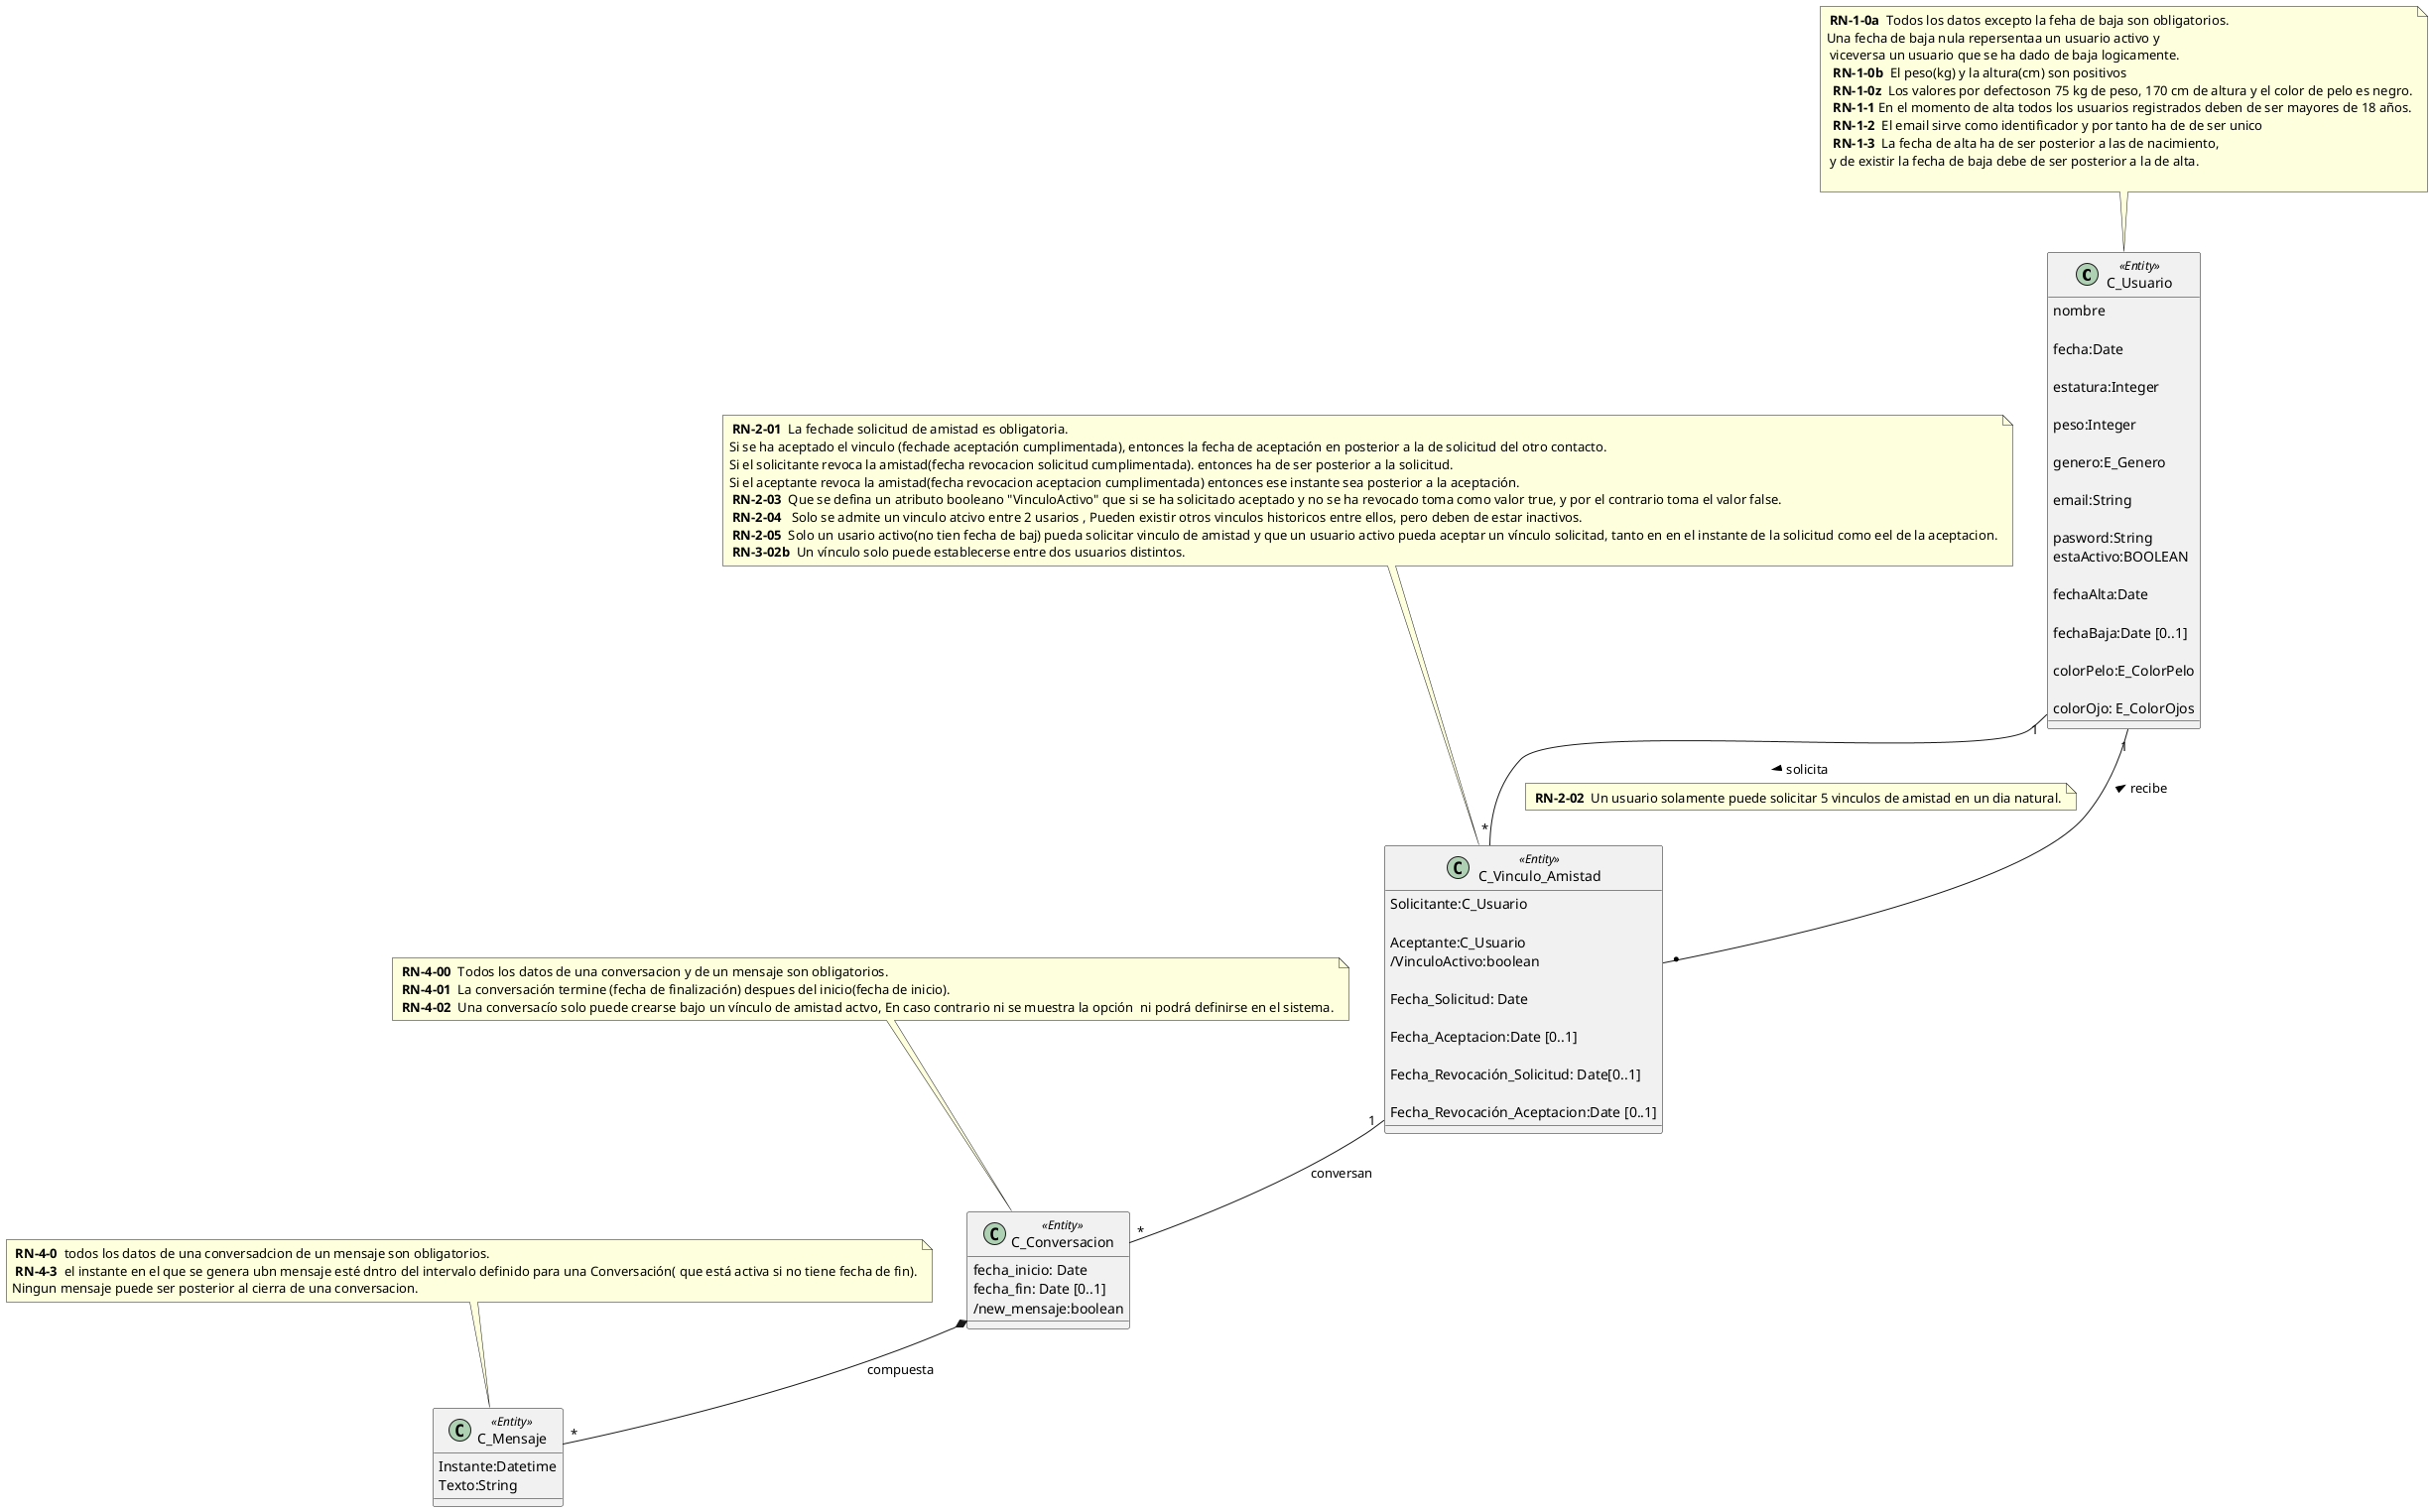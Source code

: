@startuml
/'la autora es imane Alouane'/
class C_Usuario<<Entity>>{ 

nombre 

fecha:Date

estatura:Integer  

peso:Integer 

genero:E_Genero 

email:String  

pasword:String 
estaActivo:BOOLEAN

fechaAlta:Date 

fechaBaja:Date [0..1] 

colorPelo:E_ColorPelo 

colorOjo: E_ColorOjos 

} 
class C_Conversacion<<Entity>>{ 
/'
se deducen de la asociacion , así que no hace falta ponerlos 
Participante1:C_Usuario 

Participante2:C_Usuario 
'/

fecha_inicio: Date 
fecha_fin: Date [0..1] 
/new_mensaje:boolean 

} 
class C_Mensaje<<Entity>>{ 


 Instante:Datetime
/'
igualr que con conversaciones, creo que no hacen falta
emisor:C_Usuario
receptor:C_Usuario
'/
Texto:String 

     

} 

Class C_Vinculo_Amistad<<Entity>>{ 

Solicitante:C_Usuario 

Aceptante:C_Usuario 
/VinculoActivo:boolean 

Fecha_Solicitud: Date 

Fecha_Aceptacion:Date [0..1] 

Fecha_Revocación_Solicitud: Date[0..1] 

Fecha_Revocación_Aceptacion:Date [0..1]

} 

note as RN_usuarios
<b> RN-1-0a </b> Todos los datos excepto la feha de baja son obligatorios. 
Una fecha de baja nula repersentaa un usuario activo y
 viceversa un usuario que se ha dado de baja logicamente.
 <b> RN-1-0b </b> El peso(kg) y la altura(cm) son positivos
 <b> RN-1-0z </b> Los valores por defectoson 75 kg de peso, 170 cm de altura y el color de pelo es negro.
 <b> RN-1-1 </b>En el momento de alta todos los usuarios registrados deben de ser mayores de 18 años.
 <b> RN-1-2 </b> El email sirve como identificador y por tanto ha de de ser unico
 <b> RN-1-3 </b> La fecha de alta ha de ser posterior a las de nacimiento, 
 y de existir la fecha de baja debe de ser posterior a la de alta.

 end note

 note as RN_vinculos
<b> RN-2-01 </b> La fechade solicitud de amistad es obligatoria.
Si se ha aceptado el vinculo (fechade aceptación cumplimentada), entonces la fecha de aceptación en posterior a la de solicitud del otro contacto.
Si el solicitante revoca la amistad(fecha revocacion solicitud cumplimentada). entonces ha de ser posterior a la solicitud.
Si el aceptante revoca la amistad(fecha revocacion aceptacion cumplimentada) entonces ese instante sea posterior a la aceptación.
<b> RN-2-03 </b> Que se defina un atributo booleano "VinculoActivo" que si se ha solicitado aceptado y no se ha revocado toma como valor true, y por el contrario toma el valor false.
<b> RN-2-04  </b> Solo se admite un vinculo atcivo entre 2 usarios , Pueden existir otros vinculos historicos entre ellos, pero deben de estar inactivos.
<b> RN-2-05 </b> Solo un usario activo(no tien fecha de baj) pueda solicitar vinculo de amistad y que un usuario activo pueda aceptar un vínculo solicitad, tanto en en el instante de la solicitud como eel de la aceptacion.
<b> RN-3-02b </b> Un vínculo solo puede establecerse entre dos usuarios distintos.
end note

note as RN_conversaciones
<b> RN-4-00 </b> Todos los datos de una conversacion y de un mensaje son obligatorios.
<b> RN-4-01 </b> La conversación termine (fecha de finalización) despues del inicio(fecha de inicio).
<b> RN-4-02 </b> Una conversacío solo puede crearse bajo un vínculo de amistad actvo, En caso contrario ni se muestra la opción  ni podrá definirse en el sistema.
end note

note as RN_mensajes
<b> RN-4-0 </b> todos los datos de una conversadcion de un mensaje son obligatorios.
<b> RN-4-3 </b> el instante en el que se genera ubn mensaje esté dntro del intervalo definido para una Conversación( que está activa si no tiene fecha de fin).
Ningun mensaje puede ser posterior al cierra de una conversacion.
end note



RN_vinculos -- C_Vinculo_Amistad
RN_conversaciones --C_Conversacion
RN_mensajes -- C_Mensaje
RN_usuarios-- C_Usuario

C_Conversacion*--"*"C_Mensaje:compuesta
C_Usuario"1"--"*"C_Vinculo_Amistad: solicita >
note on link
<b> RN-2-02 </b> Un usuario solamente puede solicitar 5 vinculos de amistad en un dia natural.
end note


C_Vinculo_Amistad"* "--"1"C_Usuario:recibe > 
C_Vinculo_Amistad"1"--"*"C_Conversacion:conversan

@enduml 
